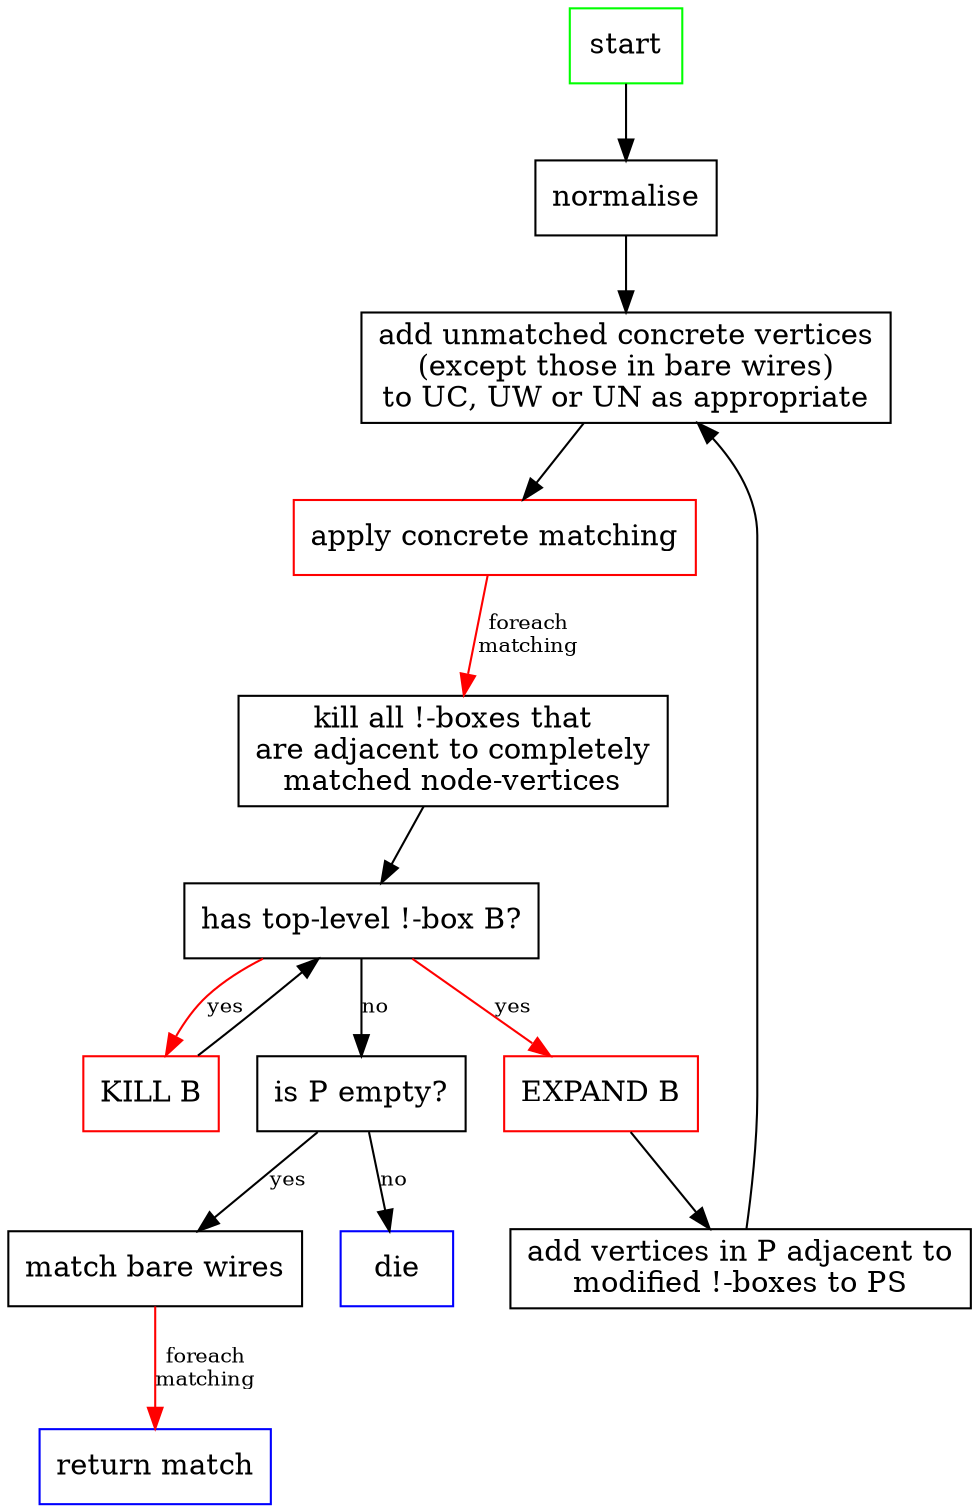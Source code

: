 digraph {
    node [shape=box]
    edge [fontsize=10]
    
    start [color=green]
    normalise [label="normalise"]
    addunmatched [label="add unmatched concrete vertices\n(except those in bare wires)\nto UC, UW or UN as appropriate"]
    match [label="apply concrete matching",color=red]
    morebang [label="has top-level !-box B?"]
    EXPANDbang [label="EXPAND B",color=red]
    KILLbang [label="KILL B",color=red]
    schedule [label="add vertices in P adjacent to\nmodified !-boxes to PS"]
    killcomplete [label="kill all !-boxes that\nare adjacent to completely\nmatched node-vertices"]
    nopartial [label="is P empty?"]
    die [label=die,color=blue]
    emptywires [label="match bare wires"]
    done [label="return match",color=blue]
    
    start -> normalise -> addunmatched -> match
    match -> killcomplete [label="foreach\nmatching",color=red]
    killcomplete -> morebang
    morebang -> EXPANDbang [label=yes,color=red]
    morebang -> KILLbang [label=yes,color=red]
    EXPANDbang -> schedule
    KILLbang -> morebang
    morebang -> nopartial [label=no]
    schedule -> addunmatched
    nopartial -> emptywires [label=yes]
    nopartial -> die [label=no]
    emptywires -> done [label="foreach\nmatching",color=red]
}
